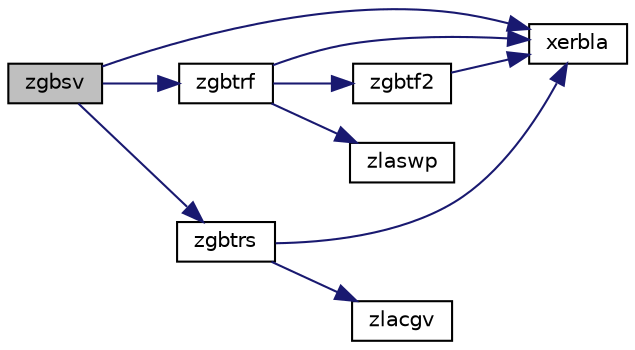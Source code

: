 digraph "zgbsv"
{
 // LATEX_PDF_SIZE
  edge [fontname="Helvetica",fontsize="10",labelfontname="Helvetica",labelfontsize="10"];
  node [fontname="Helvetica",fontsize="10",shape=record];
  rankdir="LR";
  Node1 [label="zgbsv",height=0.2,width=0.4,color="black", fillcolor="grey75", style="filled", fontcolor="black",tooltip="ZGBSV computes the solution to system of linear equations A * X = B for GB matrices (simple driver)"];
  Node1 -> Node2 [color="midnightblue",fontsize="10",style="solid",fontname="Helvetica"];
  Node2 [label="xerbla",height=0.2,width=0.4,color="black", fillcolor="white", style="filled",URL="$xerbla_8f.html#a377ee61015baf8dea7770b3a404b1c07",tooltip="XERBLA"];
  Node1 -> Node3 [color="midnightblue",fontsize="10",style="solid",fontname="Helvetica"];
  Node3 [label="zgbtrf",height=0.2,width=0.4,color="black", fillcolor="white", style="filled",URL="$zgbtrf_8f.html#a9b98a0ba02d0dc89be7ac6319a29755d",tooltip="ZGBTRF"];
  Node3 -> Node2 [color="midnightblue",fontsize="10",style="solid",fontname="Helvetica"];
  Node3 -> Node4 [color="midnightblue",fontsize="10",style="solid",fontname="Helvetica"];
  Node4 [label="zgbtf2",height=0.2,width=0.4,color="black", fillcolor="white", style="filled",URL="$zgbtf2_8f.html#a06753b5d5c8432fbb7009909d321cdd0",tooltip="ZGBTF2 computes the LU factorization of a general band matrix using the unblocked version of the algo..."];
  Node4 -> Node2 [color="midnightblue",fontsize="10",style="solid",fontname="Helvetica"];
  Node3 -> Node5 [color="midnightblue",fontsize="10",style="solid",fontname="Helvetica"];
  Node5 [label="zlaswp",height=0.2,width=0.4,color="black", fillcolor="white", style="filled",URL="$zlaswp_8f.html#a49d0e55e934b6e90456a2eb75490c3ef",tooltip="ZLASWP performs a series of row interchanges on a general rectangular matrix."];
  Node1 -> Node6 [color="midnightblue",fontsize="10",style="solid",fontname="Helvetica"];
  Node6 [label="zgbtrs",height=0.2,width=0.4,color="black", fillcolor="white", style="filled",URL="$zgbtrs_8f.html#af3a96e7f621f139aa2750ae380e83700",tooltip="ZGBTRS"];
  Node6 -> Node2 [color="midnightblue",fontsize="10",style="solid",fontname="Helvetica"];
  Node6 -> Node7 [color="midnightblue",fontsize="10",style="solid",fontname="Helvetica"];
  Node7 [label="zlacgv",height=0.2,width=0.4,color="black", fillcolor="white", style="filled",URL="$zlacgv_8f.html#ad2595ab7c6b89e1ff2e9d05542431719",tooltip="ZLACGV conjugates a complex vector."];
}
